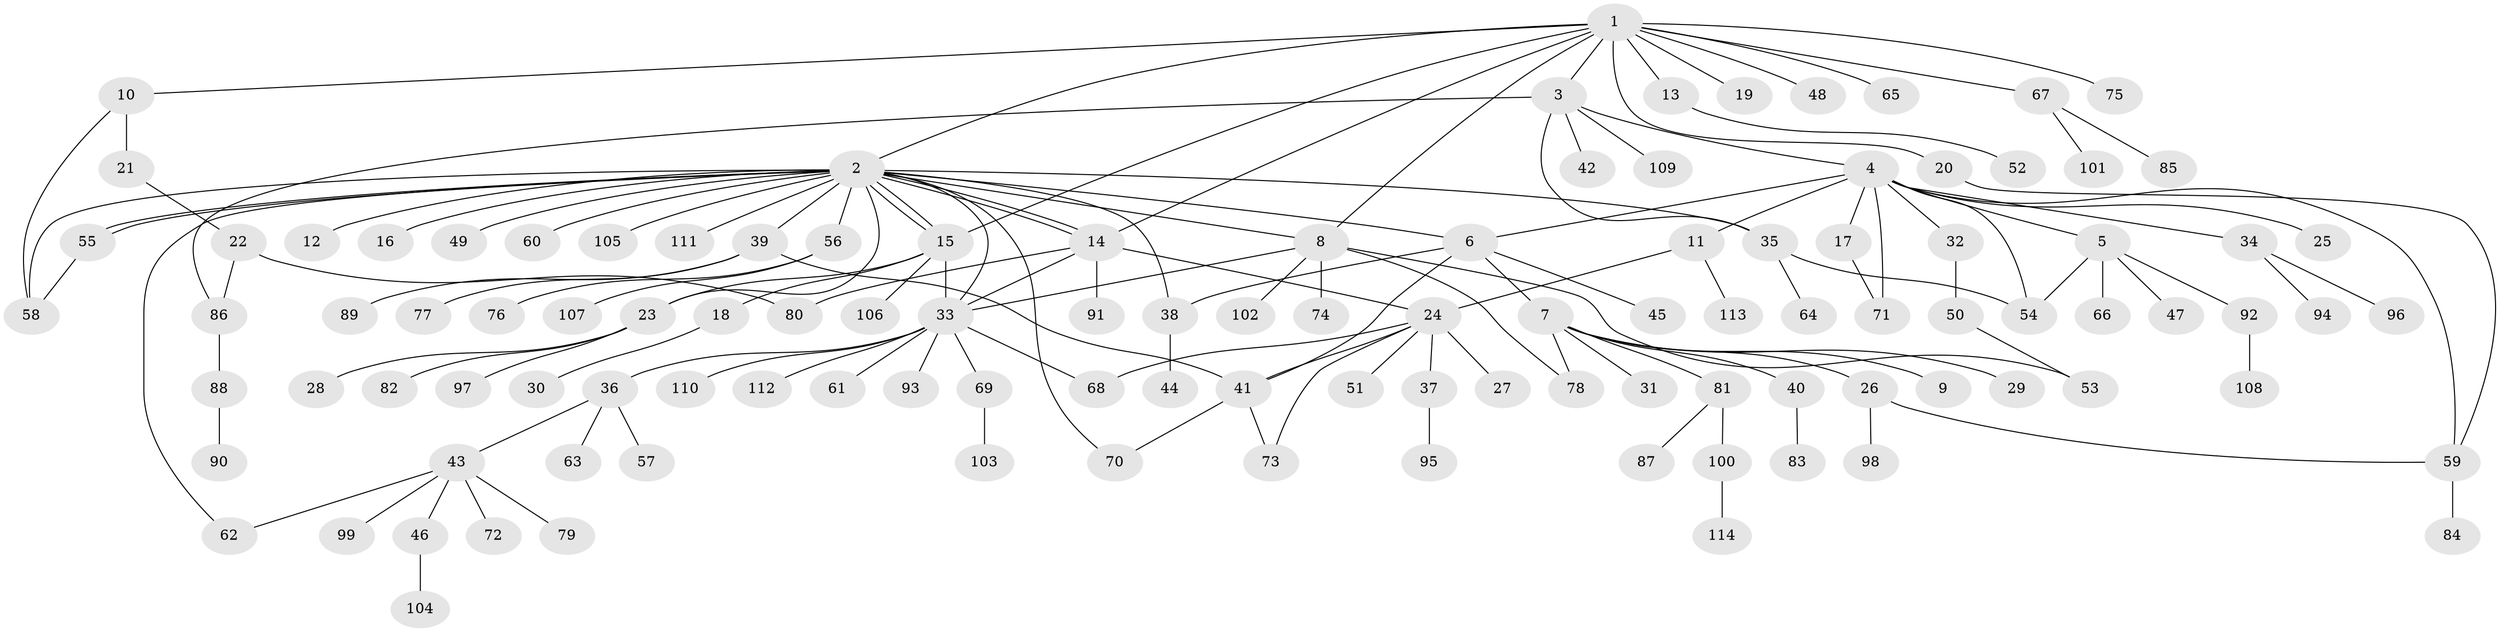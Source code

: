 // coarse degree distribution, {7: 0.017543859649122806, 5: 0.05263157894736842, 1: 0.7719298245614035, 26: 0.017543859649122806, 2: 0.05263157894736842, 9: 0.017543859649122806, 11: 0.017543859649122806, 3: 0.03508771929824561, 4: 0.017543859649122806}
// Generated by graph-tools (version 1.1) at 2025/51/03/04/25 21:51:23]
// undirected, 114 vertices, 144 edges
graph export_dot {
graph [start="1"]
  node [color=gray90,style=filled];
  1;
  2;
  3;
  4;
  5;
  6;
  7;
  8;
  9;
  10;
  11;
  12;
  13;
  14;
  15;
  16;
  17;
  18;
  19;
  20;
  21;
  22;
  23;
  24;
  25;
  26;
  27;
  28;
  29;
  30;
  31;
  32;
  33;
  34;
  35;
  36;
  37;
  38;
  39;
  40;
  41;
  42;
  43;
  44;
  45;
  46;
  47;
  48;
  49;
  50;
  51;
  52;
  53;
  54;
  55;
  56;
  57;
  58;
  59;
  60;
  61;
  62;
  63;
  64;
  65;
  66;
  67;
  68;
  69;
  70;
  71;
  72;
  73;
  74;
  75;
  76;
  77;
  78;
  79;
  80;
  81;
  82;
  83;
  84;
  85;
  86;
  87;
  88;
  89;
  90;
  91;
  92;
  93;
  94;
  95;
  96;
  97;
  98;
  99;
  100;
  101;
  102;
  103;
  104;
  105;
  106;
  107;
  108;
  109;
  110;
  111;
  112;
  113;
  114;
  1 -- 2;
  1 -- 3;
  1 -- 8;
  1 -- 10;
  1 -- 13;
  1 -- 14;
  1 -- 15;
  1 -- 19;
  1 -- 20;
  1 -- 48;
  1 -- 65;
  1 -- 67;
  1 -- 75;
  2 -- 6;
  2 -- 8;
  2 -- 12;
  2 -- 14;
  2 -- 14;
  2 -- 15;
  2 -- 15;
  2 -- 16;
  2 -- 23;
  2 -- 33;
  2 -- 35;
  2 -- 38;
  2 -- 39;
  2 -- 49;
  2 -- 55;
  2 -- 55;
  2 -- 56;
  2 -- 58;
  2 -- 60;
  2 -- 62;
  2 -- 70;
  2 -- 105;
  2 -- 111;
  3 -- 4;
  3 -- 35;
  3 -- 42;
  3 -- 86;
  3 -- 109;
  4 -- 5;
  4 -- 6;
  4 -- 11;
  4 -- 17;
  4 -- 25;
  4 -- 32;
  4 -- 34;
  4 -- 54;
  4 -- 59;
  4 -- 71;
  5 -- 47;
  5 -- 54;
  5 -- 66;
  5 -- 92;
  6 -- 7;
  6 -- 38;
  6 -- 41;
  6 -- 45;
  7 -- 9;
  7 -- 26;
  7 -- 29;
  7 -- 31;
  7 -- 40;
  7 -- 78;
  7 -- 81;
  8 -- 33;
  8 -- 53;
  8 -- 74;
  8 -- 78;
  8 -- 102;
  10 -- 21;
  10 -- 58;
  11 -- 24;
  11 -- 113;
  13 -- 52;
  14 -- 24;
  14 -- 33;
  14 -- 80;
  14 -- 91;
  15 -- 18;
  15 -- 23;
  15 -- 33;
  15 -- 106;
  17 -- 71;
  18 -- 30;
  20 -- 59;
  21 -- 22;
  22 -- 80;
  22 -- 86;
  23 -- 28;
  23 -- 82;
  23 -- 97;
  24 -- 27;
  24 -- 37;
  24 -- 41;
  24 -- 51;
  24 -- 68;
  24 -- 73;
  26 -- 59;
  26 -- 98;
  32 -- 50;
  33 -- 36;
  33 -- 61;
  33 -- 68;
  33 -- 69;
  33 -- 93;
  33 -- 110;
  33 -- 112;
  34 -- 94;
  34 -- 96;
  35 -- 54;
  35 -- 64;
  36 -- 43;
  36 -- 57;
  36 -- 63;
  37 -- 95;
  38 -- 44;
  39 -- 41;
  39 -- 77;
  39 -- 89;
  40 -- 83;
  41 -- 70;
  41 -- 73;
  43 -- 46;
  43 -- 62;
  43 -- 72;
  43 -- 79;
  43 -- 99;
  46 -- 104;
  50 -- 53;
  55 -- 58;
  56 -- 76;
  56 -- 107;
  59 -- 84;
  67 -- 85;
  67 -- 101;
  69 -- 103;
  81 -- 87;
  81 -- 100;
  86 -- 88;
  88 -- 90;
  92 -- 108;
  100 -- 114;
}
